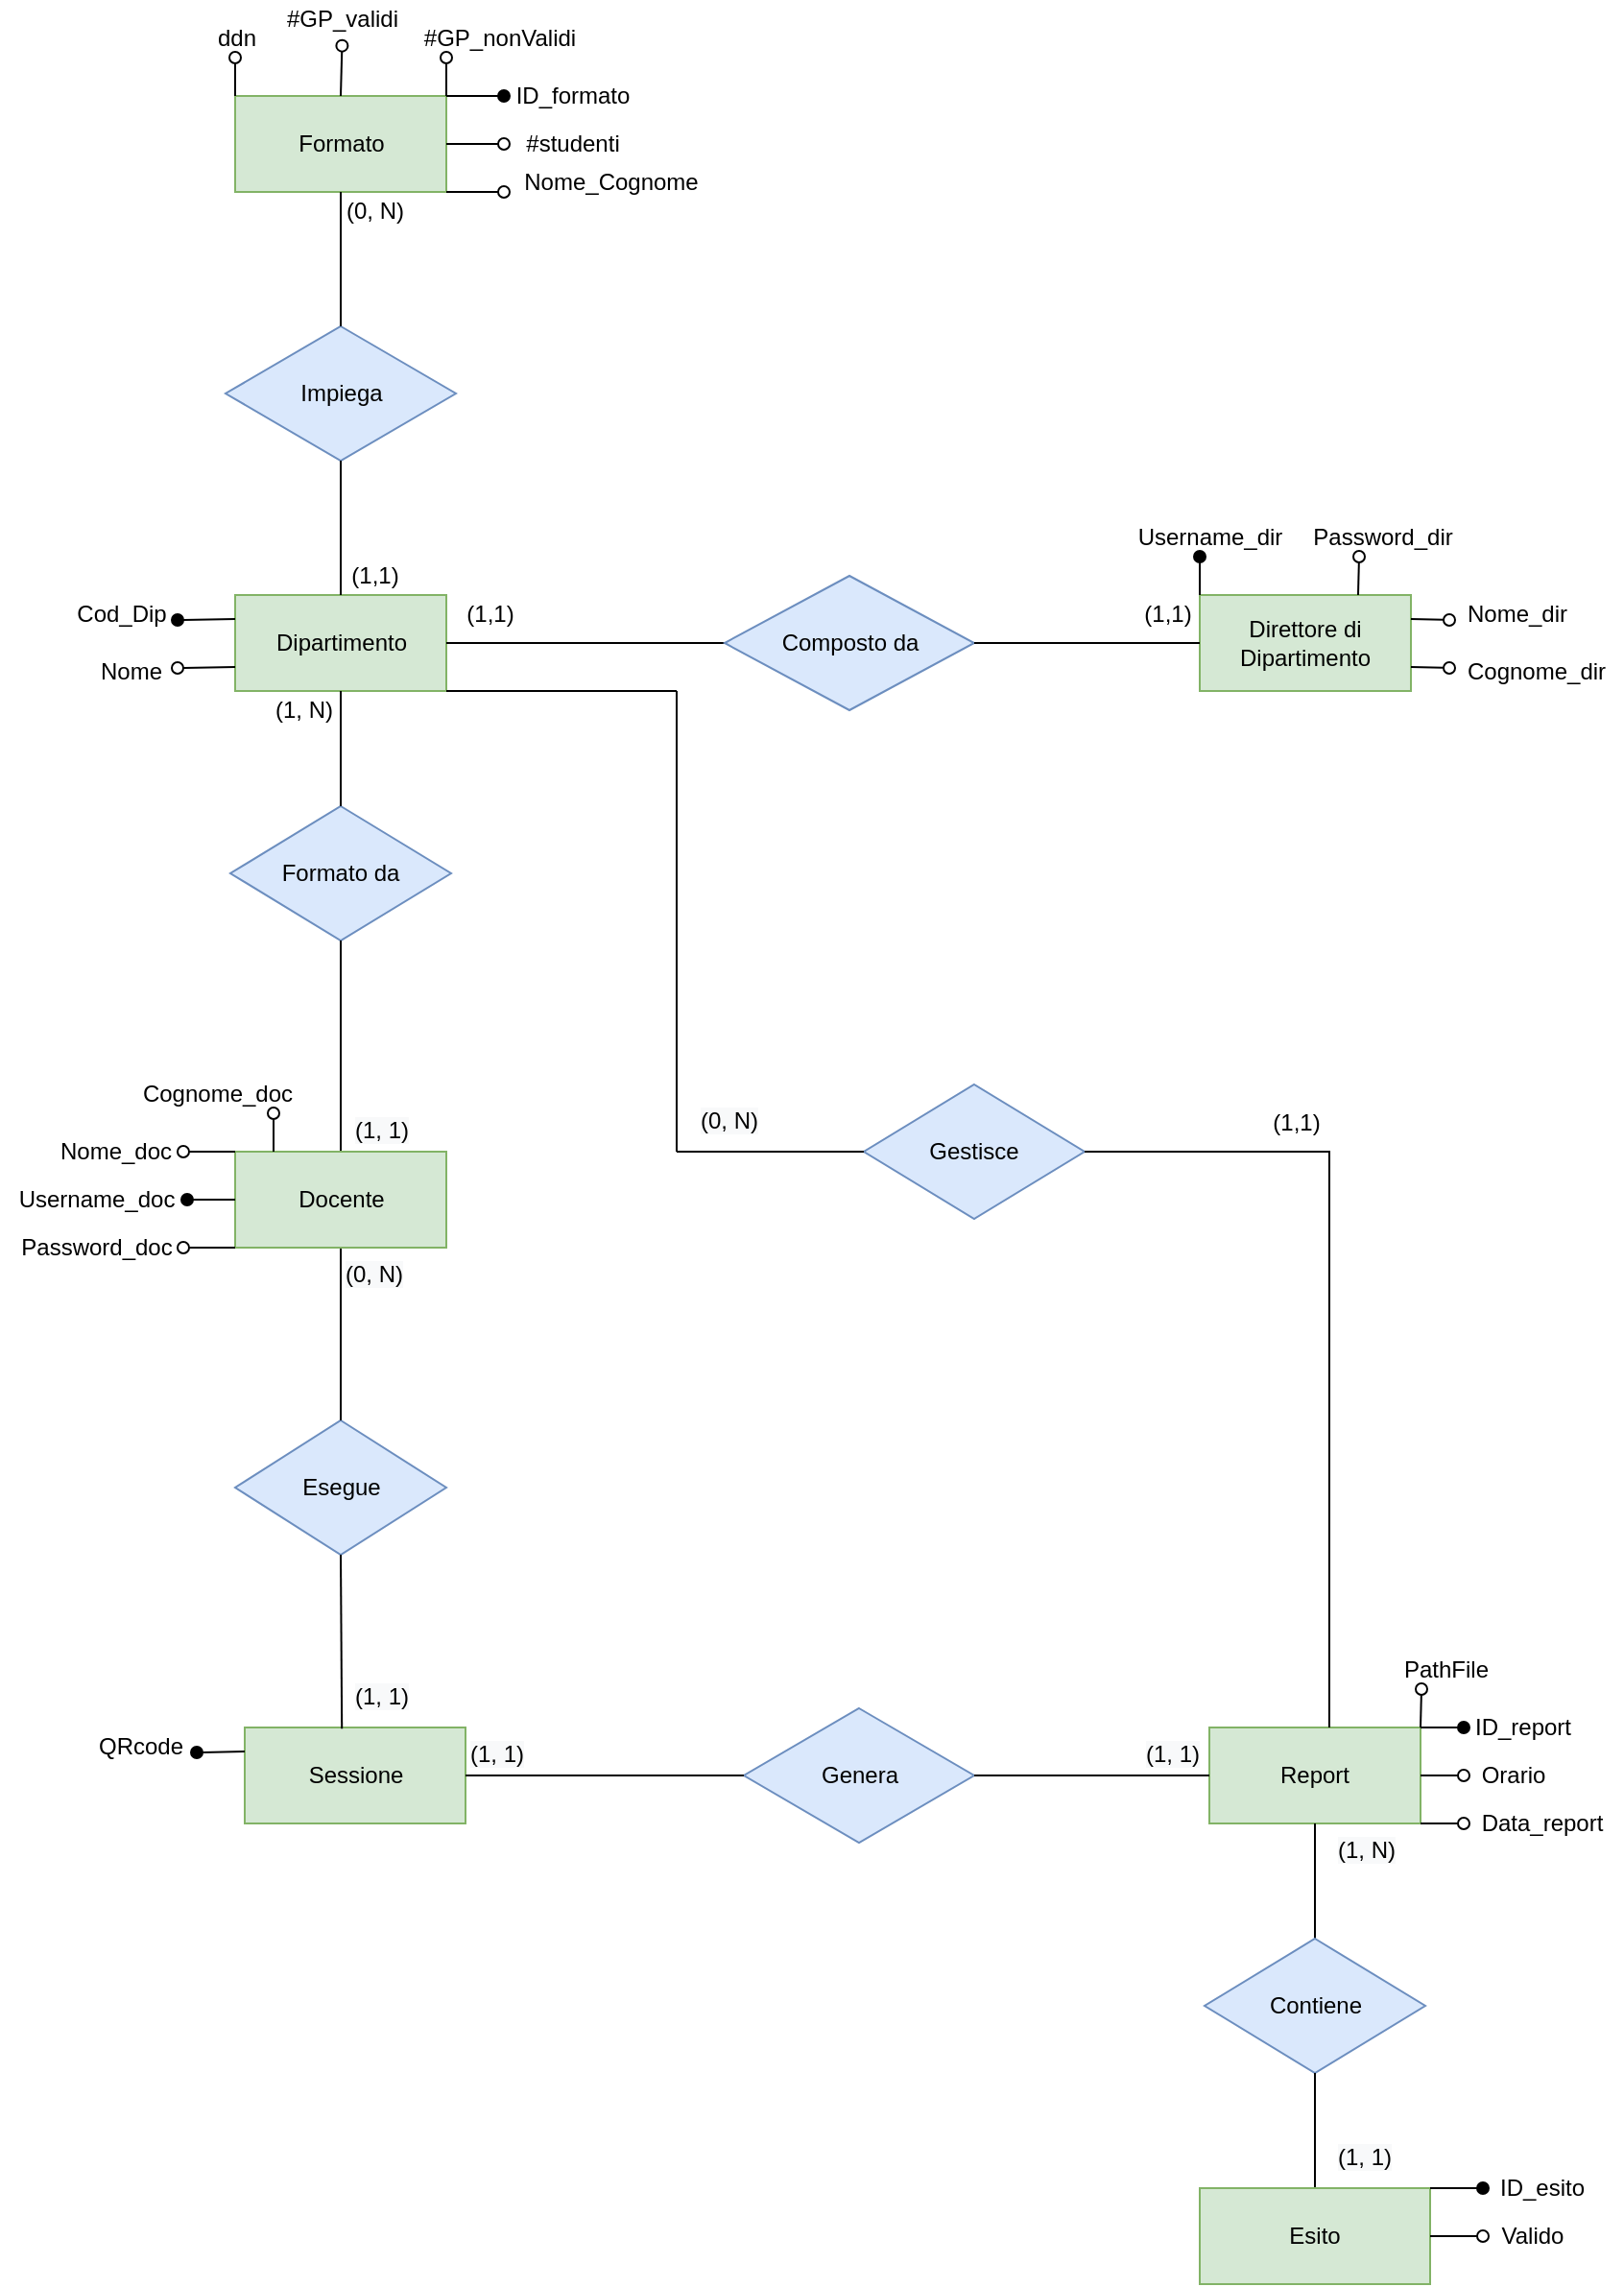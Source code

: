 <mxfile version="15.8.7" type="device"><diagram id="R2lEEEUBdFMjLlhIrx00" name="Page-1"><mxGraphModel dx="1038" dy="528" grid="1" gridSize="10" guides="1" tooltips="1" connect="1" arrows="1" fold="1" page="1" pageScale="1" pageWidth="850" pageHeight="800" math="0" shadow="0" extFonts="Permanent Marker^https://fonts.googleapis.com/css?family=Permanent+Marker"><root><mxCell id="0"/><mxCell id="1" parent="0"/><mxCell id="42UYD9r4STvJdzQHsyq0-1" value="Dipartimento" style="rounded=0;whiteSpace=wrap;html=1;fillColor=#d5e8d4;strokeColor=#82b366;" parent="1" vertex="1"><mxGeometry x="122.5" y="720" width="110" height="50" as="geometry"/></mxCell><mxCell id="42UYD9r4STvJdzQHsyq0-3" value="Formato da" style="rhombus;whiteSpace=wrap;html=1;fillColor=#dae8fc;strokeColor=#6c8ebf;" parent="1" vertex="1"><mxGeometry x="120" y="830" width="115" height="70" as="geometry"/></mxCell><mxCell id="42UYD9r4STvJdzQHsyq0-6" value="" style="endArrow=none;html=1;rounded=0;entryX=1;entryY=0.5;entryDx=0;entryDy=0;exitX=0;exitY=0.5;exitDx=0;exitDy=0;startArrow=none;" parent="1" source="42UYD9r4STvJdzQHsyq0-8" target="42UYD9r4STvJdzQHsyq0-1" edge="1"><mxGeometry width="50" height="50" relative="1" as="geometry"><mxPoint x="502.5" y="820" as="sourcePoint"/><mxPoint x="492.5" y="870" as="targetPoint"/></mxGeometry></mxCell><mxCell id="42UYD9r4STvJdzQHsyq0-7" value="Direttore di Dipartimento" style="rounded=0;whiteSpace=wrap;html=1;fillColor=#d5e8d4;strokeColor=#82b366;" parent="1" vertex="1"><mxGeometry x="625" y="720" width="110" height="50" as="geometry"/></mxCell><mxCell id="42UYD9r4STvJdzQHsyq0-10" value="Impiega" style="rhombus;whiteSpace=wrap;html=1;fillColor=#dae8fc;strokeColor=#6c8ebf;" parent="1" vertex="1"><mxGeometry x="117.5" y="580" width="120" height="70" as="geometry"/></mxCell><mxCell id="42UYD9r4STvJdzQHsyq0-11" value="" style="endArrow=none;html=1;rounded=0;entryX=0.5;entryY=1;entryDx=0;entryDy=0;" parent="1" target="42UYD9r4STvJdzQHsyq0-10" edge="1"><mxGeometry width="50" height="50" relative="1" as="geometry"><mxPoint x="177.5" y="720" as="sourcePoint"/><mxPoint x="182.5" y="650" as="targetPoint"/></mxGeometry></mxCell><mxCell id="42UYD9r4STvJdzQHsyq0-15" value="Formato" style="rounded=0;whiteSpace=wrap;html=1;fillColor=#d5e8d4;strokeColor=#82b366;" parent="1" vertex="1"><mxGeometry x="122.5" y="460" width="110" height="50" as="geometry"/></mxCell><mxCell id="42UYD9r4STvJdzQHsyq0-16" value="Sessione" style="rounded=0;whiteSpace=wrap;html=1;fillColor=#d5e8d4;strokeColor=#82b366;" parent="1" vertex="1"><mxGeometry x="127.5" y="1310" width="115" height="50" as="geometry"/></mxCell><mxCell id="42UYD9r4STvJdzQHsyq0-18" value="Report" style="rounded=0;whiteSpace=wrap;html=1;fillColor=#d5e8d4;strokeColor=#82b366;" parent="1" vertex="1"><mxGeometry x="630" y="1310" width="110" height="50" as="geometry"/></mxCell><mxCell id="42UYD9r4STvJdzQHsyq0-20" value="Esegue" style="rhombus;whiteSpace=wrap;html=1;fillColor=#dae8fc;strokeColor=#6c8ebf;" parent="1" vertex="1"><mxGeometry x="122.5" y="1150" width="110" height="70" as="geometry"/></mxCell><mxCell id="42UYD9r4STvJdzQHsyq0-21" value="" style="endArrow=none;html=1;rounded=0;entryX=0.5;entryY=1;entryDx=0;entryDy=0;exitX=0.44;exitY=0.012;exitDx=0;exitDy=0;exitPerimeter=0;" parent="1" source="42UYD9r4STvJdzQHsyq0-16" target="42UYD9r4STvJdzQHsyq0-20" edge="1"><mxGeometry width="50" height="50" relative="1" as="geometry"><mxPoint x="192.5" y="1110" as="sourcePoint"/><mxPoint x="177.5" y="1260" as="targetPoint"/></mxGeometry></mxCell><mxCell id="42UYD9r4STvJdzQHsyq0-23" value="" style="endArrow=none;html=1;rounded=0;exitX=0.5;exitY=0;exitDx=0;exitDy=0;entryX=0.5;entryY=1;entryDx=0;entryDy=0;" parent="1" source="42UYD9r4STvJdzQHsyq0-20" edge="1"><mxGeometry width="50" height="50" relative="1" as="geometry"><mxPoint x="442.5" y="1220" as="sourcePoint"/><mxPoint x="177.5" y="1060" as="targetPoint"/></mxGeometry></mxCell><mxCell id="42UYD9r4STvJdzQHsyq0-24" value="Genera" style="rhombus;whiteSpace=wrap;html=1;fillColor=#dae8fc;strokeColor=#6c8ebf;" parent="1" vertex="1"><mxGeometry x="387.5" y="1300" width="120" height="70" as="geometry"/></mxCell><mxCell id="42UYD9r4STvJdzQHsyq0-25" value="" style="endArrow=none;html=1;rounded=0;exitX=0;exitY=0.5;exitDx=0;exitDy=0;entryX=1;entryY=0.5;entryDx=0;entryDy=0;" parent="1" source="42UYD9r4STvJdzQHsyq0-18" target="42UYD9r4STvJdzQHsyq0-24" edge="1"><mxGeometry width="50" height="50" relative="1" as="geometry"><mxPoint x="442.5" y="1300" as="sourcePoint"/><mxPoint x="432.5" y="1340" as="targetPoint"/></mxGeometry></mxCell><mxCell id="42UYD9r4STvJdzQHsyq0-26" value="" style="endArrow=none;html=1;rounded=0;exitX=0;exitY=0.5;exitDx=0;exitDy=0;entryX=1;entryY=0.5;entryDx=0;entryDy=0;" parent="1" source="42UYD9r4STvJdzQHsyq0-24" target="42UYD9r4STvJdzQHsyq0-16" edge="1"><mxGeometry width="50" height="50" relative="1" as="geometry"><mxPoint x="302.5" y="1340" as="sourcePoint"/><mxPoint x="247.5" y="1339.5" as="targetPoint"/></mxGeometry></mxCell><mxCell id="42UYD9r4STvJdzQHsyq0-27" value="" style="endArrow=none;html=1;rounded=0;exitX=0.5;exitY=0;exitDx=0;exitDy=0;entryX=0.5;entryY=1;entryDx=0;entryDy=0;" parent="1" source="42UYD9r4STvJdzQHsyq0-28" target="42UYD9r4STvJdzQHsyq0-18" edge="1"><mxGeometry width="50" height="50" relative="1" as="geometry"><mxPoint x="692.5" y="1420" as="sourcePoint"/><mxPoint x="675.5" y="1360" as="targetPoint"/></mxGeometry></mxCell><mxCell id="42UYD9r4STvJdzQHsyq0-28" value="Contiene" style="rhombus;whiteSpace=wrap;html=1;fillColor=#dae8fc;strokeColor=#6c8ebf;" parent="1" vertex="1"><mxGeometry x="627.5" y="1420" width="115" height="70" as="geometry"/></mxCell><mxCell id="42UYD9r4STvJdzQHsyq0-30" value="" style="endArrow=none;html=1;rounded=0;exitX=0.5;exitY=1;exitDx=0;exitDy=0;entryX=0.5;entryY=0;entryDx=0;entryDy=0;" parent="1" source="42UYD9r4STvJdzQHsyq0-28" target="42UYD9r4STvJdzQHsyq0-31" edge="1"><mxGeometry width="50" height="50" relative="1" as="geometry"><mxPoint x="702.5" y="1430" as="sourcePoint"/><mxPoint x="687.5" y="1550" as="targetPoint"/></mxGeometry></mxCell><mxCell id="42UYD9r4STvJdzQHsyq0-31" value="Esito" style="rounded=0;whiteSpace=wrap;html=1;fillColor=#d5e8d4;strokeColor=#82b366;" parent="1" vertex="1"><mxGeometry x="625" y="1550" width="120" height="50" as="geometry"/></mxCell><mxCell id="42UYD9r4STvJdzQHsyq0-33" value="Gestisce" style="rhombus;whiteSpace=wrap;html=1;fillColor=#dae8fc;strokeColor=#6c8ebf;" parent="1" vertex="1"><mxGeometry x="450" y="975" width="115" height="70" as="geometry"/></mxCell><mxCell id="42UYD9r4STvJdzQHsyq0-35" value="" style="endArrow=none;html=1;rounded=0;entryX=0.568;entryY=0;entryDx=0;entryDy=0;entryPerimeter=0;edgeStyle=orthogonalEdgeStyle;exitX=1;exitY=0.5;exitDx=0;exitDy=0;" parent="1" source="42UYD9r4STvJdzQHsyq0-33" target="42UYD9r4STvJdzQHsyq0-18" edge="1"><mxGeometry width="50" height="50" relative="1" as="geometry"><mxPoint x="555.5" y="990" as="sourcePoint"/><mxPoint x="557.5" y="1230" as="targetPoint"/></mxGeometry></mxCell><mxCell id="42UYD9r4STvJdzQHsyq0-38" value="" style="endArrow=none;html=1;rounded=0;exitX=0.5;exitY=0;exitDx=0;exitDy=0;entryX=0.5;entryY=1;entryDx=0;entryDy=0;" parent="1" source="42UYD9r4STvJdzQHsyq0-10" target="42UYD9r4STvJdzQHsyq0-15" edge="1"><mxGeometry width="50" height="50" relative="1" as="geometry"><mxPoint x="392.5" y="680" as="sourcePoint"/><mxPoint x="442.5" y="630" as="targetPoint"/></mxGeometry></mxCell><mxCell id="42UYD9r4STvJdzQHsyq0-42" value="" style="endArrow=none;html=1;rounded=0;exitX=0.5;exitY=0;exitDx=0;exitDy=0;entryX=0.5;entryY=1;entryDx=0;entryDy=0;" parent="1" target="42UYD9r4STvJdzQHsyq0-3" edge="1"><mxGeometry width="50" height="50" relative="1" as="geometry"><mxPoint x="177.5" y="1010" as="sourcePoint"/><mxPoint x="442.5" y="1000" as="targetPoint"/></mxGeometry></mxCell><mxCell id="42UYD9r4STvJdzQHsyq0-43" value="" style="endArrow=none;html=1;rounded=0;entryX=0.5;entryY=1;entryDx=0;entryDy=0;" parent="1" target="42UYD9r4STvJdzQHsyq0-1" edge="1"><mxGeometry width="50" height="50" relative="1" as="geometry"><mxPoint x="177.5" y="830" as="sourcePoint"/><mxPoint x="177" y="840" as="targetPoint"/></mxGeometry></mxCell><mxCell id="42UYD9r4STvJdzQHsyq0-45" value="(1,1)" style="text;html=1;align=center;verticalAlign=middle;resizable=0;points=[];autosize=1;strokeColor=none;fillColor=none;" parent="1" vertex="1"><mxGeometry x="235" y="720" width="40" height="20" as="geometry"/></mxCell><mxCell id="42UYD9r4STvJdzQHsyq0-46" value="(1,1)" style="text;html=1;align=center;verticalAlign=middle;resizable=0;points=[];autosize=1;strokeColor=none;fillColor=none;" parent="1" vertex="1"><mxGeometry x="587.5" y="720" width="40" height="20" as="geometry"/></mxCell><mxCell id="42UYD9r4STvJdzQHsyq0-48" value="(1,1)" style="text;html=1;align=center;verticalAlign=middle;resizable=0;points=[];autosize=1;strokeColor=none;fillColor=none;" parent="1" vertex="1"><mxGeometry x="175" y="700" width="40" height="20" as="geometry"/></mxCell><mxCell id="42UYD9r4STvJdzQHsyq0-49" value="(0, N)" style="text;html=1;align=center;verticalAlign=middle;resizable=0;points=[];autosize=1;strokeColor=none;fillColor=none;" parent="1" vertex="1"><mxGeometry x="170" y="510" width="50" height="20" as="geometry"/></mxCell><mxCell id="42UYD9r4STvJdzQHsyq0-52" value="(1, N)" style="text;html=1;align=center;verticalAlign=middle;resizable=0;points=[];autosize=1;strokeColor=none;fillColor=none;" parent="1" vertex="1"><mxGeometry x="132.5" y="770" width="50" height="20" as="geometry"/></mxCell><mxCell id="42UYD9r4STvJdzQHsyq0-53" value="&lt;span style=&quot;color: rgb(0 , 0 , 0) ; font-family: &amp;#34;helvetica&amp;#34; ; font-size: 12px ; font-style: normal ; font-weight: 400 ; letter-spacing: normal ; text-align: center ; text-indent: 0px ; text-transform: none ; word-spacing: 0px ; background-color: rgb(248 , 249 , 250) ; display: inline ; float: none&quot;&gt;(1, 1)&lt;/span&gt;" style="text;whiteSpace=wrap;html=1;" parent="1" vertex="1"><mxGeometry x="182.5" y="985" width="60" height="30" as="geometry"/></mxCell><mxCell id="42UYD9r4STvJdzQHsyq0-54" value="&lt;span style=&quot;color: rgb(0 , 0 , 0) ; font-family: &amp;#34;helvetica&amp;#34; ; font-size: 12px ; font-style: normal ; font-weight: 400 ; letter-spacing: normal ; text-align: center ; text-indent: 0px ; text-transform: none ; word-spacing: 0px ; background-color: rgb(248 , 249 , 250) ; display: inline ; float: none&quot;&gt;(0, N)&lt;/span&gt;" style="text;whiteSpace=wrap;html=1;" parent="1" vertex="1"><mxGeometry x="177.5" y="1060" width="60" height="30" as="geometry"/></mxCell><mxCell id="42UYD9r4STvJdzQHsyq0-55" value="&lt;span style=&quot;color: rgb(0 , 0 , 0) ; font-family: &amp;#34;helvetica&amp;#34; ; font-size: 12px ; font-style: normal ; font-weight: 400 ; letter-spacing: normal ; text-align: center ; text-indent: 0px ; text-transform: none ; word-spacing: 0px ; background-color: rgb(248 , 249 , 250) ; display: inline ; float: none&quot;&gt;(1, 1)&lt;/span&gt;" style="text;whiteSpace=wrap;html=1;" parent="1" vertex="1"><mxGeometry x="182.5" y="1280" width="60" height="30" as="geometry"/></mxCell><mxCell id="42UYD9r4STvJdzQHsyq0-56" value="&lt;span style=&quot;color: rgb(0 , 0 , 0) ; font-family: &amp;#34;helvetica&amp;#34; ; font-size: 12px ; font-style: normal ; font-weight: 400 ; letter-spacing: normal ; text-align: center ; text-indent: 0px ; text-transform: none ; word-spacing: 0px ; background-color: rgb(248 , 249 , 250) ; display: inline ; float: none&quot;&gt;(0, N)&lt;/span&gt;" style="text;whiteSpace=wrap;html=1;" parent="1" vertex="1"><mxGeometry x="362.5" y="980" width="37.5" height="30" as="geometry"/></mxCell><mxCell id="42UYD9r4STvJdzQHsyq0-58" value="&lt;span style=&quot;color: rgb(0 , 0 , 0) ; font-family: &amp;#34;helvetica&amp;#34; ; font-size: 12px ; font-style: normal ; font-weight: 400 ; letter-spacing: normal ; text-align: center ; text-indent: 0px ; text-transform: none ; word-spacing: 0px ; background-color: rgb(248 , 249 , 250) ; display: inline ; float: none&quot;&gt;(1, 1)&lt;/span&gt;" style="text;whiteSpace=wrap;html=1;" parent="1" vertex="1"><mxGeometry x="242.5" y="1310" width="60" height="30" as="geometry"/></mxCell><mxCell id="42UYD9r4STvJdzQHsyq0-59" value="&lt;span style=&quot;color: rgb(0 , 0 , 0) ; font-family: &amp;#34;helvetica&amp;#34; ; font-size: 12px ; font-style: normal ; font-weight: 400 ; letter-spacing: normal ; text-align: center ; text-indent: 0px ; text-transform: none ; word-spacing: 0px ; background-color: rgb(248 , 249 , 250) ; display: inline ; float: none&quot;&gt;(1, 1)&lt;/span&gt;" style="text;whiteSpace=wrap;html=1;" parent="1" vertex="1"><mxGeometry x="595" y="1310" width="60" height="30" as="geometry"/></mxCell><mxCell id="42UYD9r4STvJdzQHsyq0-60" value="&lt;span style=&quot;color: rgb(0 , 0 , 0) ; font-family: &amp;#34;helvetica&amp;#34; ; font-size: 12px ; font-style: normal ; font-weight: 400 ; letter-spacing: normal ; text-align: center ; text-indent: 0px ; text-transform: none ; word-spacing: 0px ; background-color: rgb(248 , 249 , 250) ; display: inline ; float: none&quot;&gt;(1, N)&lt;/span&gt;" style="text;whiteSpace=wrap;html=1;" parent="1" vertex="1"><mxGeometry x="695" y="1360" width="60" height="30" as="geometry"/></mxCell><mxCell id="42UYD9r4STvJdzQHsyq0-61" value="&lt;span style=&quot;color: rgb(0 , 0 , 0) ; font-family: &amp;#34;helvetica&amp;#34; ; font-size: 12px ; font-style: normal ; font-weight: 400 ; letter-spacing: normal ; text-align: center ; text-indent: 0px ; text-transform: none ; word-spacing: 0px ; background-color: rgb(248 , 249 , 250) ; display: inline ; float: none&quot;&gt;(1, 1)&lt;/span&gt;" style="text;whiteSpace=wrap;html=1;" parent="1" vertex="1"><mxGeometry x="695" y="1520" width="35" height="30" as="geometry"/></mxCell><mxCell id="of6aRCGmy83kSPr1_OoH-1" value="" style="endArrow=none;html=1;rounded=0;entryX=1;entryY=0;entryDx=0;entryDy=0;startArrow=oval;startFill=1;" parent="1" target="42UYD9r4STvJdzQHsyq0-15" edge="1"><mxGeometry relative="1" as="geometry"><mxPoint x="262.5" y="460" as="sourcePoint"/><mxPoint x="162.5" y="457" as="targetPoint"/></mxGeometry></mxCell><mxCell id="of6aRCGmy83kSPr1_OoH-2" value="" style="endArrow=none;html=1;rounded=0;entryX=1;entryY=0.5;entryDx=0;entryDy=0;startArrow=oval;startFill=0;" parent="1" target="42UYD9r4STvJdzQHsyq0-15" edge="1"><mxGeometry relative="1" as="geometry"><mxPoint x="262.5" y="485" as="sourcePoint"/><mxPoint x="160" y="470" as="targetPoint"/></mxGeometry></mxCell><mxCell id="of6aRCGmy83kSPr1_OoH-3" value="ID_formato" style="text;html=1;align=center;verticalAlign=middle;resizable=0;points=[];autosize=1;strokeColor=none;fillColor=none;" parent="1" vertex="1"><mxGeometry x="262.5" y="450" width="70" height="20" as="geometry"/></mxCell><mxCell id="of6aRCGmy83kSPr1_OoH-4" value="#studenti" style="text;html=1;align=center;verticalAlign=middle;resizable=0;points=[];autosize=1;strokeColor=none;fillColor=none;" parent="1" vertex="1"><mxGeometry x="267.5" y="475" width="60" height="20" as="geometry"/></mxCell><mxCell id="of6aRCGmy83kSPr1_OoH-8" value="" style="endArrow=none;html=1;rounded=0;entryX=1;entryY=1;entryDx=0;entryDy=0;startArrow=oval;startFill=0;" parent="1" target="42UYD9r4STvJdzQHsyq0-15" edge="1"><mxGeometry relative="1" as="geometry"><mxPoint x="262.5" y="510" as="sourcePoint"/><mxPoint x="242.5" y="495" as="targetPoint"/></mxGeometry></mxCell><mxCell id="of6aRCGmy83kSPr1_OoH-9" value="Nome_Cognome" style="text;html=1;align=center;verticalAlign=middle;resizable=0;points=[];autosize=1;strokeColor=none;fillColor=none;" parent="1" vertex="1"><mxGeometry x="262.5" y="495" width="110" height="20" as="geometry"/></mxCell><mxCell id="of6aRCGmy83kSPr1_OoH-13" value="" style="endArrow=none;html=1;rounded=0;entryX=0;entryY=0;entryDx=0;entryDy=0;startArrow=oval;startFill=0;" parent="1" target="42UYD9r4STvJdzQHsyq0-15" edge="1"><mxGeometry relative="1" as="geometry"><mxPoint x="122.5" y="440" as="sourcePoint"/><mxPoint x="242.5" y="495" as="targetPoint"/></mxGeometry></mxCell><mxCell id="of6aRCGmy83kSPr1_OoH-14" value="ddn" style="text;html=1;align=center;verticalAlign=middle;resizable=0;points=[];autosize=1;strokeColor=none;fillColor=none;" parent="1" vertex="1"><mxGeometry x="102.5" y="420" width="40" height="20" as="geometry"/></mxCell><mxCell id="of6aRCGmy83kSPr1_OoH-16" value="" style="endArrow=none;html=1;rounded=0;entryX=0.5;entryY=0;entryDx=0;entryDy=0;startArrow=oval;startFill=0;exitX=0.51;exitY=1.191;exitDx=0;exitDy=0;exitPerimeter=0;" parent="1" source="of6aRCGmy83kSPr1_OoH-18" target="42UYD9r4STvJdzQHsyq0-15" edge="1"><mxGeometry relative="1" as="geometry"><mxPoint x="177.5" y="440" as="sourcePoint"/><mxPoint x="242.5" y="495" as="targetPoint"/></mxGeometry></mxCell><mxCell id="of6aRCGmy83kSPr1_OoH-17" value="" style="endArrow=none;html=1;rounded=0;entryX=1;entryY=0;entryDx=0;entryDy=0;startArrow=oval;startFill=0;" parent="1" target="42UYD9r4STvJdzQHsyq0-15" edge="1"><mxGeometry relative="1" as="geometry"><mxPoint x="232.5" y="440" as="sourcePoint"/><mxPoint x="252.5" y="505" as="targetPoint"/></mxGeometry></mxCell><mxCell id="of6aRCGmy83kSPr1_OoH-18" value="#GP_validi" style="text;html=1;align=center;verticalAlign=middle;resizable=0;points=[];autosize=1;strokeColor=none;fillColor=none;" parent="1" vertex="1"><mxGeometry x="142.5" y="410" width="70" height="20" as="geometry"/></mxCell><mxCell id="of6aRCGmy83kSPr1_OoH-20" value="#GP_nonValidi" style="text;html=1;align=center;verticalAlign=middle;resizable=0;points=[];autosize=1;strokeColor=none;fillColor=none;" parent="1" vertex="1"><mxGeometry x="215" y="420" width="90" height="20" as="geometry"/></mxCell><mxCell id="of6aRCGmy83kSPr1_OoH-22" value="" style="endArrow=none;html=1;rounded=0;entryX=0;entryY=0.25;entryDx=0;entryDy=0;startArrow=oval;startFill=1;" parent="1" target="42UYD9r4STvJdzQHsyq0-1" edge="1"><mxGeometry relative="1" as="geometry"><mxPoint x="92.5" y="733" as="sourcePoint"/><mxPoint x="242.5" y="520" as="targetPoint"/></mxGeometry></mxCell><mxCell id="of6aRCGmy83kSPr1_OoH-23" value="&lt;font color=&quot;#000000&quot;&gt;Cod_Dip&lt;/font&gt;" style="text;html=1;align=center;verticalAlign=middle;resizable=0;points=[];autosize=1;strokeColor=none;fillColor=none;fontColor=#FF3333;" parent="1" vertex="1"><mxGeometry x="32.5" y="720" width="60" height="20" as="geometry"/></mxCell><mxCell id="of6aRCGmy83kSPr1_OoH-24" value="" style="endArrow=none;html=1;rounded=0;entryX=0;entryY=0.75;entryDx=0;entryDy=0;startArrow=oval;startFill=0;" parent="1" target="42UYD9r4STvJdzQHsyq0-1" edge="1"><mxGeometry relative="1" as="geometry"><mxPoint x="92.5" y="758" as="sourcePoint"/><mxPoint x="252.5" y="530" as="targetPoint"/></mxGeometry></mxCell><mxCell id="of6aRCGmy83kSPr1_OoH-25" value="Nome" style="text;html=1;align=center;verticalAlign=middle;resizable=0;points=[];autosize=1;strokeColor=none;fillColor=none;fontColor=#000000;" parent="1" vertex="1"><mxGeometry x="42.5" y="750" width="50" height="20" as="geometry"/></mxCell><mxCell id="of6aRCGmy83kSPr1_OoH-26" value="" style="endArrow=none;html=1;rounded=0;entryX=0;entryY=0;entryDx=0;entryDy=0;startArrow=oval;startFill=1;" parent="1" target="42UYD9r4STvJdzQHsyq0-7" edge="1"><mxGeometry relative="1" as="geometry"><mxPoint x="625" y="700" as="sourcePoint"/><mxPoint x="385" y="540" as="targetPoint"/></mxGeometry></mxCell><mxCell id="of6aRCGmy83kSPr1_OoH-27" value="Username_dir" style="text;html=1;align=center;verticalAlign=middle;resizable=0;points=[];autosize=1;strokeColor=none;fillColor=none;fontColor=#000000;" parent="1" vertex="1"><mxGeometry x="585" y="680" width="90" height="20" as="geometry"/></mxCell><mxCell id="of6aRCGmy83kSPr1_OoH-28" value="" style="endArrow=none;html=1;rounded=0;entryX=0.75;entryY=0;entryDx=0;entryDy=0;startArrow=oval;startFill=0;" parent="1" target="42UYD9r4STvJdzQHsyq0-7" edge="1"><mxGeometry relative="1" as="geometry"><mxPoint x="708" y="700" as="sourcePoint"/><mxPoint x="395" y="550" as="targetPoint"/></mxGeometry></mxCell><mxCell id="of6aRCGmy83kSPr1_OoH-29" value="Password_dir" style="text;html=1;align=center;verticalAlign=middle;resizable=0;points=[];autosize=1;strokeColor=none;fillColor=none;fontColor=#000000;" parent="1" vertex="1"><mxGeometry x="675" y="680" width="90" height="20" as="geometry"/></mxCell><mxCell id="of6aRCGmy83kSPr1_OoH-31" value="" style="endArrow=none;html=1;rounded=0;entryX=1;entryY=0.25;entryDx=0;entryDy=0;startArrow=oval;startFill=0;" parent="1" target="42UYD9r4STvJdzQHsyq0-7" edge="1"><mxGeometry relative="1" as="geometry"><mxPoint x="755" y="733" as="sourcePoint"/><mxPoint x="405" y="560" as="targetPoint"/></mxGeometry></mxCell><mxCell id="of6aRCGmy83kSPr1_OoH-32" value="Nome_dir" style="text;html=1;align=center;verticalAlign=middle;resizable=0;points=[];autosize=1;strokeColor=none;fillColor=none;fontColor=#000000;" parent="1" vertex="1"><mxGeometry x="755" y="720" width="70" height="20" as="geometry"/></mxCell><mxCell id="of6aRCGmy83kSPr1_OoH-34" value="" style="endArrow=none;html=1;rounded=0;entryX=1;entryY=0.75;entryDx=0;entryDy=0;startArrow=oval;startFill=0;" parent="1" target="42UYD9r4STvJdzQHsyq0-7" edge="1"><mxGeometry relative="1" as="geometry"><mxPoint x="755" y="758" as="sourcePoint"/><mxPoint x="745" y="742.5" as="targetPoint"/></mxGeometry></mxCell><mxCell id="of6aRCGmy83kSPr1_OoH-35" value="Cognome_dir" style="text;html=1;align=center;verticalAlign=middle;resizable=0;points=[];autosize=1;strokeColor=none;fillColor=none;fontColor=#000000;" parent="1" vertex="1"><mxGeometry x="755" y="750" width="90" height="20" as="geometry"/></mxCell><mxCell id="of6aRCGmy83kSPr1_OoH-70" value="Docente" style="rounded=0;whiteSpace=wrap;html=1;fillColor=#d5e8d4;strokeColor=#82b366;" parent="1" vertex="1"><mxGeometry x="122.5" y="1010" width="110" height="50" as="geometry"/></mxCell><mxCell id="of6aRCGmy83kSPr1_OoH-71" value="" style="endArrow=none;html=1;rounded=0;startArrow=oval;startFill=1;entryX=0;entryY=0.5;entryDx=0;entryDy=0;" parent="1" target="of6aRCGmy83kSPr1_OoH-70" edge="1"><mxGeometry relative="1" as="geometry"><mxPoint x="97.5" y="1035" as="sourcePoint"/><mxPoint x="117.5" y="1023" as="targetPoint"/></mxGeometry></mxCell><mxCell id="of6aRCGmy83kSPr1_OoH-72" value="Username_doc" style="text;html=1;align=center;verticalAlign=middle;resizable=0;points=[];autosize=1;strokeColor=none;fillColor=none;fontColor=#000000;" parent="1" vertex="1"><mxGeometry y="1025" width="100" height="20" as="geometry"/></mxCell><mxCell id="of6aRCGmy83kSPr1_OoH-73" value="" style="endArrow=none;html=1;rounded=0;startArrow=oval;startFill=0;" parent="1" edge="1"><mxGeometry relative="1" as="geometry"><mxPoint x="142.5" y="990" as="sourcePoint"/><mxPoint x="142.5" y="1010" as="targetPoint"/></mxGeometry></mxCell><mxCell id="of6aRCGmy83kSPr1_OoH-74" value="Cognome_doc" style="text;html=1;align=center;verticalAlign=middle;resizable=0;points=[];autosize=1;strokeColor=none;fillColor=none;fontColor=#000000;" parent="1" vertex="1"><mxGeometry x="67.5" y="970" width="90" height="20" as="geometry"/></mxCell><mxCell id="of6aRCGmy83kSPr1_OoH-75" value="" style="endArrow=none;html=1;rounded=0;entryX=0;entryY=1;entryDx=0;entryDy=0;startArrow=oval;startFill=0;" parent="1" target="of6aRCGmy83kSPr1_OoH-70" edge="1"><mxGeometry relative="1" as="geometry"><mxPoint x="95.5" y="1060" as="sourcePoint"/><mxPoint x="120" y="1060" as="targetPoint"/></mxGeometry></mxCell><mxCell id="of6aRCGmy83kSPr1_OoH-76" value="Password_doc" style="text;html=1;align=center;verticalAlign=middle;resizable=0;points=[];autosize=1;strokeColor=none;fillColor=none;fontColor=#000000;" parent="1" vertex="1"><mxGeometry x="5" y="1050" width="90" height="20" as="geometry"/></mxCell><mxCell id="of6aRCGmy83kSPr1_OoH-77" value="" style="endArrow=none;html=1;rounded=0;entryX=0;entryY=0;entryDx=0;entryDy=0;startArrow=oval;startFill=0;" parent="1" target="of6aRCGmy83kSPr1_OoH-70" edge="1"><mxGeometry relative="1" as="geometry"><mxPoint x="95.5" y="1010" as="sourcePoint"/><mxPoint x="120" y="1085" as="targetPoint"/></mxGeometry></mxCell><mxCell id="of6aRCGmy83kSPr1_OoH-78" value="Nome_doc" style="text;html=1;align=center;verticalAlign=middle;resizable=0;points=[];autosize=1;strokeColor=none;fillColor=none;fontColor=#000000;" parent="1" vertex="1"><mxGeometry x="25" y="1000" width="70" height="20" as="geometry"/></mxCell><mxCell id="of6aRCGmy83kSPr1_OoH-79" value="" style="endArrow=none;html=1;rounded=0;startArrow=oval;startFill=1;entryX=0;entryY=0.25;entryDx=0;entryDy=0;" parent="1" target="42UYD9r4STvJdzQHsyq0-16" edge="1"><mxGeometry relative="1" as="geometry"><mxPoint x="102.5" y="1323" as="sourcePoint"/><mxPoint x="132.5" y="1125" as="targetPoint"/></mxGeometry></mxCell><mxCell id="of6aRCGmy83kSPr1_OoH-80" value="QRcode" style="text;html=1;align=center;verticalAlign=middle;resizable=0;points=[];autosize=1;strokeColor=none;fillColor=none;fontColor=#000000;" parent="1" vertex="1"><mxGeometry x="42.5" y="1310" width="60" height="20" as="geometry"/></mxCell><mxCell id="of6aRCGmy83kSPr1_OoH-83" value="" style="endArrow=none;html=1;rounded=0;entryX=1;entryY=0;entryDx=0;entryDy=0;startArrow=oval;startFill=1;" parent="1" target="42UYD9r4STvJdzQHsyq0-18" edge="1"><mxGeometry relative="1" as="geometry"><mxPoint x="762.5" y="1310" as="sourcePoint"/><mxPoint x="827.5" y="1190" as="targetPoint"/></mxGeometry></mxCell><mxCell id="of6aRCGmy83kSPr1_OoH-84" value="ID_report" style="text;html=1;align=center;verticalAlign=middle;resizable=0;points=[];autosize=1;strokeColor=none;fillColor=none;fontColor=#000000;" parent="1" vertex="1"><mxGeometry x="757.5" y="1300" width="70" height="20" as="geometry"/></mxCell><mxCell id="of6aRCGmy83kSPr1_OoH-85" value="" style="endArrow=none;html=1;rounded=0;entryX=1;entryY=0.5;entryDx=0;entryDy=0;startArrow=oval;startFill=0;" parent="1" target="42UYD9r4STvJdzQHsyq0-18" edge="1"><mxGeometry relative="1" as="geometry"><mxPoint x="762.5" y="1335" as="sourcePoint"/><mxPoint x="752.5" y="917.5" as="targetPoint"/></mxGeometry></mxCell><mxCell id="of6aRCGmy83kSPr1_OoH-87" value="Orario" style="text;html=1;align=center;verticalAlign=middle;resizable=0;points=[];autosize=1;strokeColor=none;fillColor=none;fontColor=#000000;" parent="1" vertex="1"><mxGeometry x="762.5" y="1325" width="50" height="20" as="geometry"/></mxCell><mxCell id="of6aRCGmy83kSPr1_OoH-88" value="" style="endArrow=none;html=1;rounded=0;entryX=1;entryY=1;entryDx=0;entryDy=0;startArrow=oval;startFill=0;" parent="1" target="42UYD9r4STvJdzQHsyq0-18" edge="1"><mxGeometry relative="1" as="geometry"><mxPoint x="762.5" y="1360" as="sourcePoint"/><mxPoint x="762.5" y="927.5" as="targetPoint"/></mxGeometry></mxCell><mxCell id="of6aRCGmy83kSPr1_OoH-89" value="Data_report" style="text;html=1;align=center;verticalAlign=middle;resizable=0;points=[];autosize=1;strokeColor=none;fillColor=none;fontColor=#000000;" parent="1" vertex="1"><mxGeometry x="762.5" y="1350" width="80" height="20" as="geometry"/></mxCell><mxCell id="of6aRCGmy83kSPr1_OoH-90" value="" style="endArrow=none;html=1;rounded=0;entryX=1;entryY=0;entryDx=0;entryDy=0;startArrow=oval;startFill=0;" parent="1" target="42UYD9r4STvJdzQHsyq0-18" edge="1"><mxGeometry relative="1" as="geometry"><mxPoint x="740.5" y="1290" as="sourcePoint"/><mxPoint x="772.5" y="937.5" as="targetPoint"/></mxGeometry></mxCell><mxCell id="of6aRCGmy83kSPr1_OoH-91" value="PathFile" style="text;html=1;align=center;verticalAlign=middle;resizable=0;points=[];autosize=1;strokeColor=none;fillColor=none;fontColor=#000000;" parent="1" vertex="1"><mxGeometry x="722.5" y="1270" width="60" height="20" as="geometry"/></mxCell><mxCell id="of6aRCGmy83kSPr1_OoH-92" value="" style="endArrow=none;html=1;rounded=0;startArrow=oval;startFill=1;entryX=1;entryY=0;entryDx=0;entryDy=0;" parent="1" target="42UYD9r4STvJdzQHsyq0-31" edge="1"><mxGeometry relative="1" as="geometry"><mxPoint x="772.5" y="1550" as="sourcePoint"/><mxPoint x="762.5" y="1550" as="targetPoint"/></mxGeometry></mxCell><mxCell id="of6aRCGmy83kSPr1_OoH-93" value="ID_esito" style="text;html=1;align=center;verticalAlign=middle;resizable=0;points=[];autosize=1;strokeColor=none;fillColor=none;fontColor=#000000;" parent="1" vertex="1"><mxGeometry x="772.5" y="1540" width="60" height="20" as="geometry"/></mxCell><mxCell id="of6aRCGmy83kSPr1_OoH-95" value="" style="endArrow=none;html=1;rounded=0;entryX=1;entryY=0.5;entryDx=0;entryDy=0;startArrow=oval;startFill=0;" parent="1" target="42UYD9r4STvJdzQHsyq0-31" edge="1"><mxGeometry relative="1" as="geometry"><mxPoint x="772.5" y="1575" as="sourcePoint"/><mxPoint x="750" y="1370" as="targetPoint"/></mxGeometry></mxCell><mxCell id="of6aRCGmy83kSPr1_OoH-96" value="Valido" style="text;html=1;align=center;verticalAlign=middle;resizable=0;points=[];autosize=1;strokeColor=none;fillColor=none;fontColor=#000000;" parent="1" vertex="1"><mxGeometry x="772.5" y="1565" width="50" height="20" as="geometry"/></mxCell><mxCell id="of6aRCGmy83kSPr1_OoH-97" value="(1,1)" style="text;html=1;align=center;verticalAlign=middle;resizable=0;points=[];autosize=1;strokeColor=none;fillColor=none;fontColor=#000000;" parent="1" vertex="1"><mxGeometry x="655" y="985" width="40" height="20" as="geometry"/></mxCell><mxCell id="42UYD9r4STvJdzQHsyq0-8" value="Composto da" style="rhombus;whiteSpace=wrap;html=1;fillColor=#dae8fc;strokeColor=#6c8ebf;" parent="1" vertex="1"><mxGeometry x="377.5" y="710" width="130" height="70" as="geometry"/></mxCell><mxCell id="of6aRCGmy83kSPr1_OoH-99" value="" style="endArrow=none;html=1;rounded=0;entryX=1;entryY=0.5;entryDx=0;entryDy=0;exitX=0;exitY=0.5;exitDx=0;exitDy=0;" parent="1" source="42UYD9r4STvJdzQHsyq0-7" target="42UYD9r4STvJdzQHsyq0-8" edge="1"><mxGeometry width="50" height="50" relative="1" as="geometry"><mxPoint x="625" y="745" as="sourcePoint"/><mxPoint x="232.5" y="745" as="targetPoint"/></mxGeometry></mxCell><mxCell id="of6aRCGmy83kSPr1_OoH-100" value="" style="endArrow=none;html=1;rounded=0;fontColor=#000000;exitX=1;exitY=1;exitDx=0;exitDy=0;" parent="1" source="42UYD9r4STvJdzQHsyq0-1" edge="1"><mxGeometry relative="1" as="geometry"><mxPoint x="362.5" y="960" as="sourcePoint"/><mxPoint x="352.5" y="770" as="targetPoint"/></mxGeometry></mxCell><mxCell id="of6aRCGmy83kSPr1_OoH-101" value="" style="endArrow=none;html=1;rounded=0;fontColor=#000000;edgeStyle=orthogonalEdgeStyle;" parent="1" edge="1"><mxGeometry relative="1" as="geometry"><mxPoint x="352.5" y="770" as="sourcePoint"/><mxPoint x="352.5" y="1010" as="targetPoint"/></mxGeometry></mxCell><mxCell id="of6aRCGmy83kSPr1_OoH-103" value="" style="endArrow=none;html=1;rounded=0;fontColor=#000000;entryX=0;entryY=0.5;entryDx=0;entryDy=0;" parent="1" target="42UYD9r4STvJdzQHsyq0-33" edge="1"><mxGeometry relative="1" as="geometry"><mxPoint x="352.5" y="1010" as="sourcePoint"/><mxPoint x="522.5" y="1050" as="targetPoint"/></mxGeometry></mxCell></root></mxGraphModel></diagram></mxfile>